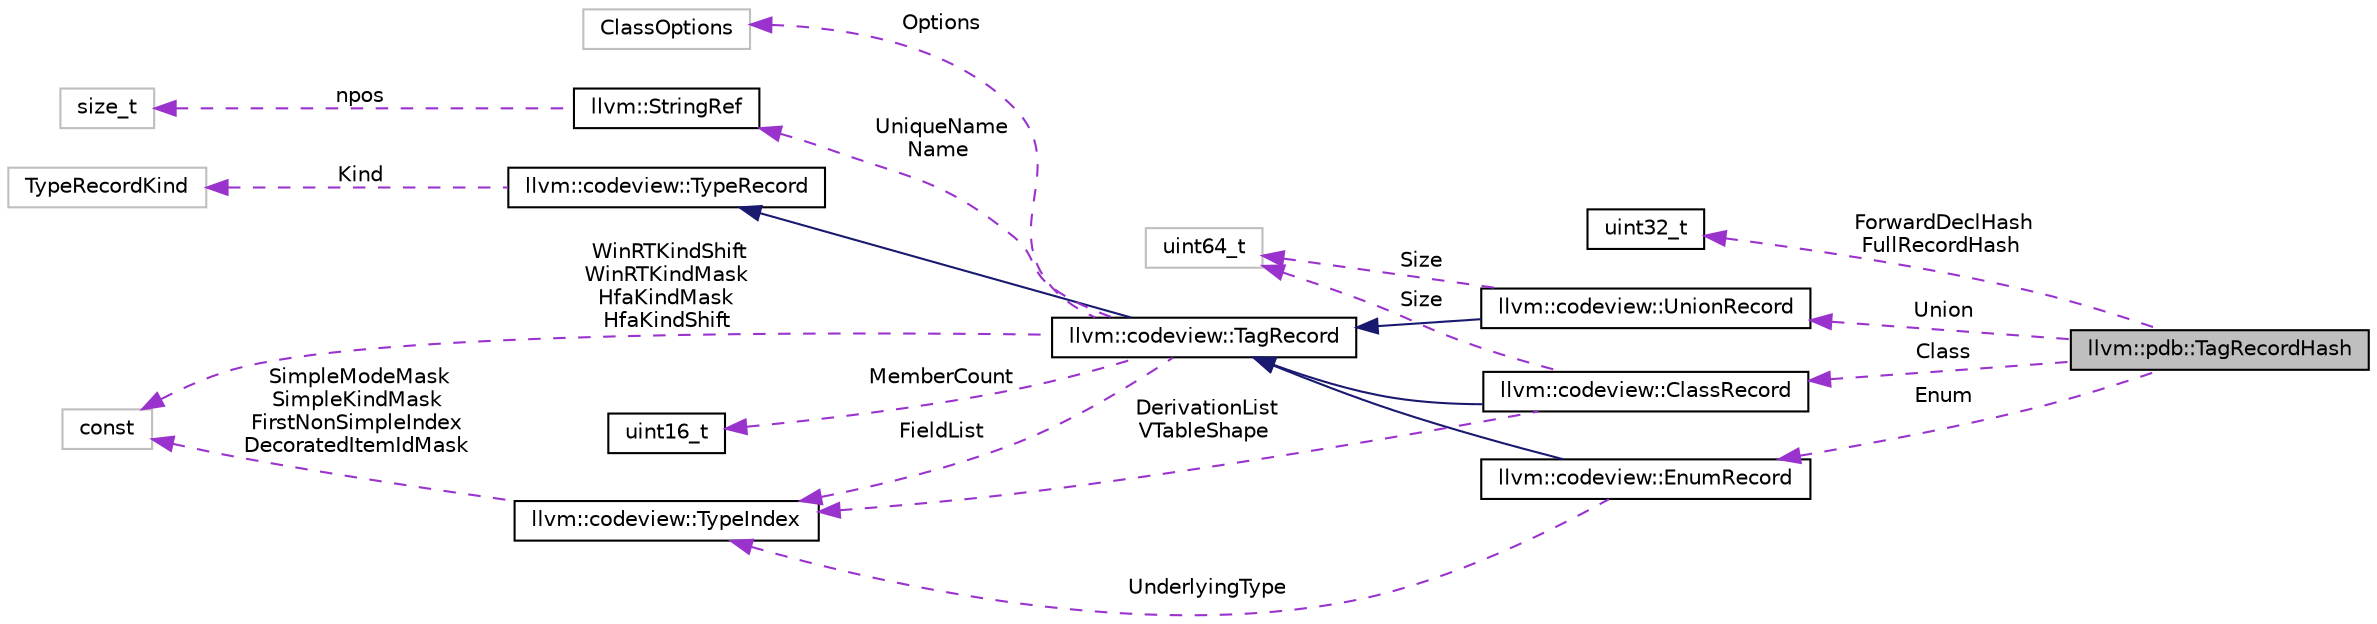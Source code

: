 digraph "llvm::pdb::TagRecordHash"
{
 // LATEX_PDF_SIZE
  bgcolor="transparent";
  edge [fontname="Helvetica",fontsize="10",labelfontname="Helvetica",labelfontsize="10"];
  node [fontname="Helvetica",fontsize="10",shape=record];
  rankdir="LR";
  Node1 [label="llvm::pdb::TagRecordHash",height=0.2,width=0.4,color="black", fillcolor="grey75", style="filled", fontcolor="black",tooltip=" "];
  Node2 -> Node1 [dir="back",color="darkorchid3",fontsize="10",style="dashed",label=" ForwardDeclHash\nFullRecordHash" ,fontname="Helvetica"];
  Node2 [label="uint32_t",height=0.2,width=0.4,color="black",URL="$classuint32__t.html",tooltip=" "];
  Node3 -> Node1 [dir="back",color="darkorchid3",fontsize="10",style="dashed",label=" Union" ,fontname="Helvetica"];
  Node3 [label="llvm::codeview::UnionRecord",height=0.2,width=0.4,color="black",URL="$structllvm_1_1codeview_1_1UnionRecord.html",tooltip=" "];
  Node4 -> Node3 [dir="back",color="midnightblue",fontsize="10",style="solid",fontname="Helvetica"];
  Node4 [label="llvm::codeview::TagRecord",height=0.2,width=0.4,color="black",URL="$classllvm_1_1codeview_1_1TagRecord.html",tooltip=" "];
  Node5 -> Node4 [dir="back",color="midnightblue",fontsize="10",style="solid",fontname="Helvetica"];
  Node5 [label="llvm::codeview::TypeRecord",height=0.2,width=0.4,color="black",URL="$classllvm_1_1codeview_1_1TypeRecord.html",tooltip=" "];
  Node6 -> Node5 [dir="back",color="darkorchid3",fontsize="10",style="dashed",label=" Kind" ,fontname="Helvetica"];
  Node6 [label="TypeRecordKind",height=0.2,width=0.4,color="grey75",tooltip=" "];
  Node7 -> Node4 [dir="back",color="darkorchid3",fontsize="10",style="dashed",label=" MemberCount" ,fontname="Helvetica"];
  Node7 [label="uint16_t",height=0.2,width=0.4,color="black",URL="$classuint16__t.html",tooltip=" "];
  Node8 -> Node4 [dir="back",color="darkorchid3",fontsize="10",style="dashed",label=" Options" ,fontname="Helvetica"];
  Node8 [label="ClassOptions",height=0.2,width=0.4,color="grey75",tooltip=" "];
  Node9 -> Node4 [dir="back",color="darkorchid3",fontsize="10",style="dashed",label=" WinRTKindShift\nWinRTKindMask\nHfaKindMask\nHfaKindShift" ,fontname="Helvetica"];
  Node9 [label="const",height=0.2,width=0.4,color="grey75",tooltip=" "];
  Node10 -> Node4 [dir="back",color="darkorchid3",fontsize="10",style="dashed",label=" UniqueName\nName" ,fontname="Helvetica"];
  Node10 [label="llvm::StringRef",height=0.2,width=0.4,color="black",URL="$classllvm_1_1StringRef.html",tooltip="StringRef - Represent a constant reference to a string, i.e."];
  Node11 -> Node10 [dir="back",color="darkorchid3",fontsize="10",style="dashed",label=" npos" ,fontname="Helvetica"];
  Node11 [label="size_t",height=0.2,width=0.4,color="grey75",tooltip=" "];
  Node12 -> Node4 [dir="back",color="darkorchid3",fontsize="10",style="dashed",label=" FieldList" ,fontname="Helvetica"];
  Node12 [label="llvm::codeview::TypeIndex",height=0.2,width=0.4,color="black",URL="$classllvm_1_1codeview_1_1TypeIndex.html",tooltip="A 32-bit type reference."];
  Node9 -> Node12 [dir="back",color="darkorchid3",fontsize="10",style="dashed",label=" SimpleModeMask\nSimpleKindMask\nFirstNonSimpleIndex\nDecoratedItemIdMask" ,fontname="Helvetica"];
  Node13 -> Node3 [dir="back",color="darkorchid3",fontsize="10",style="dashed",label=" Size" ,fontname="Helvetica"];
  Node13 [label="uint64_t",height=0.2,width=0.4,color="grey75",tooltip=" "];
  Node14 -> Node1 [dir="back",color="darkorchid3",fontsize="10",style="dashed",label=" Enum" ,fontname="Helvetica"];
  Node14 [label="llvm::codeview::EnumRecord",height=0.2,width=0.4,color="black",URL="$classllvm_1_1codeview_1_1EnumRecord.html",tooltip=" "];
  Node4 -> Node14 [dir="back",color="midnightblue",fontsize="10",style="solid",fontname="Helvetica"];
  Node12 -> Node14 [dir="back",color="darkorchid3",fontsize="10",style="dashed",label=" UnderlyingType" ,fontname="Helvetica"];
  Node15 -> Node1 [dir="back",color="darkorchid3",fontsize="10",style="dashed",label=" Class" ,fontname="Helvetica"];
  Node15 [label="llvm::codeview::ClassRecord",height=0.2,width=0.4,color="black",URL="$classllvm_1_1codeview_1_1ClassRecord.html",tooltip=" "];
  Node4 -> Node15 [dir="back",color="midnightblue",fontsize="10",style="solid",fontname="Helvetica"];
  Node13 -> Node15 [dir="back",color="darkorchid3",fontsize="10",style="dashed",label=" Size" ,fontname="Helvetica"];
  Node12 -> Node15 [dir="back",color="darkorchid3",fontsize="10",style="dashed",label=" DerivationList\nVTableShape" ,fontname="Helvetica"];
}
